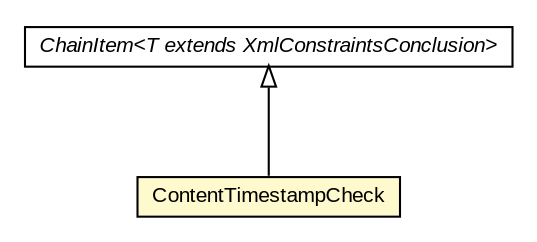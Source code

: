 #!/usr/local/bin/dot
#
# Class diagram 
# Generated by UMLGraph version R5_6-24-gf6e263 (http://www.umlgraph.org/)
#

digraph G {
	edge [fontname="arial",fontsize=10,labelfontname="arial",labelfontsize=10];
	node [fontname="arial",fontsize=10,shape=plaintext];
	nodesep=0.25;
	ranksep=0.5;
	// eu.europa.esig.dss.validation.process.ChainItem<T extends eu.europa.esig.dss.jaxb.detailedreport.XmlConstraintsConclusion>
	c279175 [label=<<table title="eu.europa.esig.dss.validation.process.ChainItem" border="0" cellborder="1" cellspacing="0" cellpadding="2" port="p" href="../../../ChainItem.html">
		<tr><td><table border="0" cellspacing="0" cellpadding="1">
<tr><td align="center" balign="center"><font face="arial italic"> ChainItem&lt;T extends XmlConstraintsConclusion&gt; </font></td></tr>
		</table></td></tr>
		</table>>, URL="../../../ChainItem.html", fontname="arial", fontcolor="black", fontsize=10.0];
	// eu.europa.esig.dss.validation.process.bbb.sav.checks.ContentTimestampCheck
	c279212 [label=<<table title="eu.europa.esig.dss.validation.process.bbb.sav.checks.ContentTimestampCheck" border="0" cellborder="1" cellspacing="0" cellpadding="2" port="p" bgcolor="lemonChiffon" href="./ContentTimestampCheck.html">
		<tr><td><table border="0" cellspacing="0" cellpadding="1">
<tr><td align="center" balign="center"> ContentTimestampCheck </td></tr>
		</table></td></tr>
		</table>>, URL="./ContentTimestampCheck.html", fontname="arial", fontcolor="black", fontsize=10.0];
	//eu.europa.esig.dss.validation.process.bbb.sav.checks.ContentTimestampCheck extends eu.europa.esig.dss.validation.process.ChainItem<eu.europa.esig.dss.jaxb.detailedreport.XmlSAV>
	c279175:p -> c279212:p [dir=back,arrowtail=empty];
}

